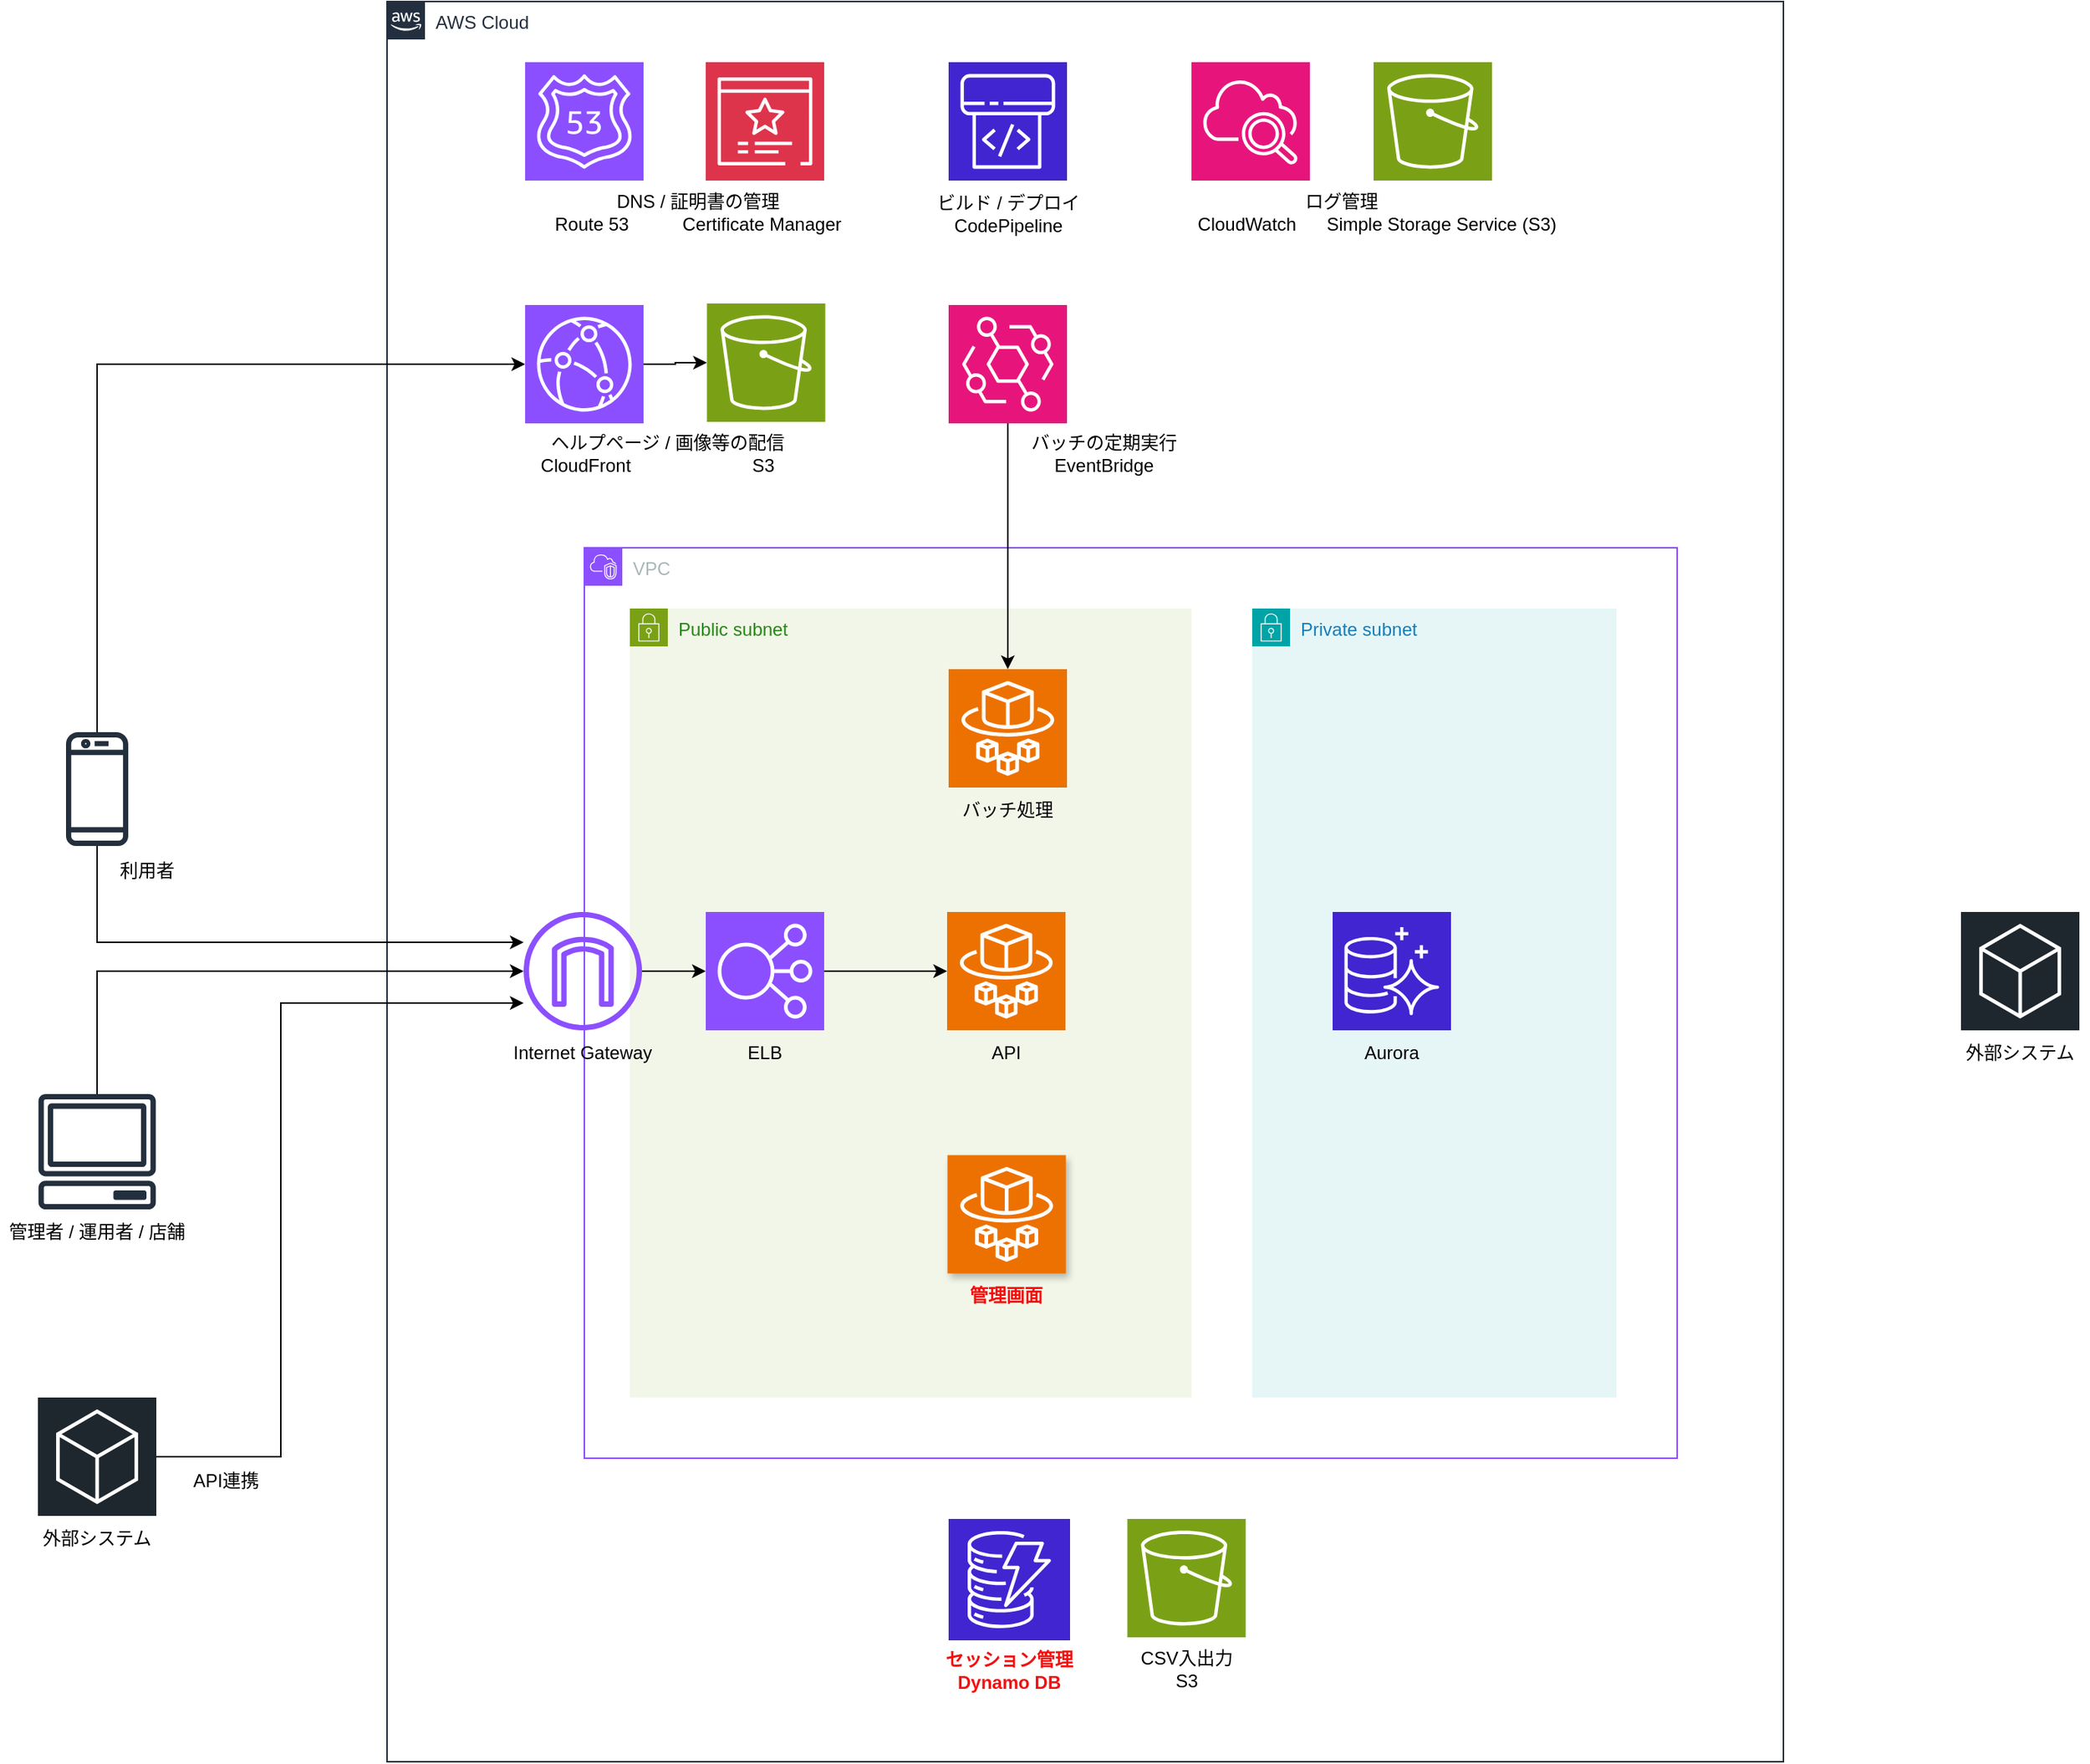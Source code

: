 <mxfile version="24.0.7" type="github">
  <diagram name="ページ1" id="Oi9slwg6Us3ZP47cyHEc">
    <mxGraphModel dx="2550" dy="1946" grid="1" gridSize="10" guides="1" tooltips="1" connect="1" arrows="1" fold="1" page="1" pageScale="1" pageWidth="827" pageHeight="1169" math="0" shadow="0">
      <root>
        <mxCell id="0" />
        <mxCell id="1" parent="0" />
        <mxCell id="jqQTEuOriUqX5UfLK2Gr-1" value="Public subnet" style="points=[[0,0],[0.25,0],[0.5,0],[0.75,0],[1,0],[1,0.25],[1,0.5],[1,0.75],[1,1],[0.75,1],[0.5,1],[0.25,1],[0,1],[0,0.75],[0,0.5],[0,0.25]];outlineConnect=0;gradientColor=none;html=1;whiteSpace=wrap;fontSize=12;fontStyle=0;container=1;pointerEvents=0;collapsible=0;recursiveResize=0;shape=mxgraph.aws4.group;grIcon=mxgraph.aws4.group_security_group;grStroke=0;strokeColor=#7AA116;fillColor=#F2F6E8;verticalAlign=top;align=left;spacingLeft=30;fontColor=#248814;dashed=0;" vertex="1" parent="1">
          <mxGeometry x="-50" y="200" width="370" height="520" as="geometry" />
        </mxCell>
        <mxCell id="jqQTEuOriUqX5UfLK2Gr-7" value="" style="sketch=0;points=[[0,0,0],[0.25,0,0],[0.5,0,0],[0.75,0,0],[1,0,0],[0,1,0],[0.25,1,0],[0.5,1,0],[0.75,1,0],[1,1,0],[0,0.25,0],[0,0.5,0],[0,0.75,0],[1,0.25,0],[1,0.5,0],[1,0.75,0]];outlineConnect=0;fontColor=#232F3E;fillColor=#ED7100;strokeColor=#ffffff;dashed=0;verticalLabelPosition=bottom;verticalAlign=top;align=center;html=1;fontSize=12;fontStyle=0;aspect=fixed;shape=mxgraph.aws4.resourceIcon;resIcon=mxgraph.aws4.fargate;" vertex="1" parent="jqQTEuOriUqX5UfLK2Gr-1">
          <mxGeometry x="210" y="40" width="78" height="78" as="geometry" />
        </mxCell>
        <mxCell id="jqQTEuOriUqX5UfLK2Gr-8" value="" style="sketch=0;points=[[0,0,0],[0.25,0,0],[0.5,0,0],[0.75,0,0],[1,0,0],[0,1,0],[0.25,1,0],[0.5,1,0],[0.75,1,0],[1,1,0],[0,0.25,0],[0,0.5,0],[0,0.75,0],[1,0.25,0],[1,0.5,0],[1,0.75,0]];outlineConnect=0;fontColor=#232F3E;fillColor=#ED7100;strokeColor=#ffffff;dashed=0;verticalLabelPosition=bottom;verticalAlign=top;align=center;html=1;fontSize=12;fontStyle=0;aspect=fixed;shape=mxgraph.aws4.resourceIcon;resIcon=mxgraph.aws4.fargate;" vertex="1" parent="jqQTEuOriUqX5UfLK2Gr-1">
          <mxGeometry x="209" y="200" width="78" height="78" as="geometry" />
        </mxCell>
        <mxCell id="jqQTEuOriUqX5UfLK2Gr-9" value="" style="sketch=0;points=[[0,0,0],[0.25,0,0],[0.5,0,0],[0.75,0,0],[1,0,0],[0,1,0],[0.25,1,0],[0.5,1,0],[0.75,1,0],[1,1,0],[0,0.25,0],[0,0.5,0],[0,0.75,0],[1,0.25,0],[1,0.5,0],[1,0.75,0]];outlineConnect=0;fontColor=#232F3E;fillColor=#ED7100;strokeColor=#ffffff;dashed=0;verticalLabelPosition=bottom;verticalAlign=top;align=center;html=1;fontSize=12;fontStyle=0;aspect=fixed;shape=mxgraph.aws4.resourceIcon;resIcon=mxgraph.aws4.fargate;shadow=1;perimeterSpacing=1;strokeWidth=0;" vertex="1" parent="jqQTEuOriUqX5UfLK2Gr-1">
          <mxGeometry x="209" y="360" width="78" height="78" as="geometry" />
        </mxCell>
        <mxCell id="jqQTEuOriUqX5UfLK2Gr-10" value="バッチ処理" style="text;strokeColor=none;align=center;fillColor=none;html=1;verticalAlign=middle;whiteSpace=wrap;rounded=0;" vertex="1" parent="jqQTEuOriUqX5UfLK2Gr-1">
          <mxGeometry x="204" y="118" width="90" height="30" as="geometry" />
        </mxCell>
        <mxCell id="jqQTEuOriUqX5UfLK2Gr-11" value="API" style="text;strokeColor=none;align=center;fillColor=none;html=1;verticalAlign=middle;whiteSpace=wrap;rounded=0;" vertex="1" parent="jqQTEuOriUqX5UfLK2Gr-1">
          <mxGeometry x="203" y="278" width="90" height="30" as="geometry" />
        </mxCell>
        <mxCell id="jqQTEuOriUqX5UfLK2Gr-12" value="管理画面" style="text;strokeColor=none;align=center;fillColor=none;html=1;verticalAlign=middle;whiteSpace=wrap;rounded=0;fontColor=#f50f0f;fontStyle=1" vertex="1" parent="jqQTEuOriUqX5UfLK2Gr-1">
          <mxGeometry x="203" y="438" width="90" height="30" as="geometry" />
        </mxCell>
        <mxCell id="jqQTEuOriUqX5UfLK2Gr-96" value="" style="edgeStyle=orthogonalEdgeStyle;rounded=0;orthogonalLoop=1;jettySize=auto;html=1;entryX=0;entryY=0.5;entryDx=0;entryDy=0;entryPerimeter=0;" edge="1" parent="jqQTEuOriUqX5UfLK2Gr-1" source="jqQTEuOriUqX5UfLK2Gr-34" target="jqQTEuOriUqX5UfLK2Gr-8">
          <mxGeometry relative="1" as="geometry" />
        </mxCell>
        <mxCell id="jqQTEuOriUqX5UfLK2Gr-34" value="" style="sketch=0;points=[[0,0,0],[0.25,0,0],[0.5,0,0],[0.75,0,0],[1,0,0],[0,1,0],[0.25,1,0],[0.5,1,0],[0.75,1,0],[1,1,0],[0,0.25,0],[0,0.5,0],[0,0.75,0],[1,0.25,0],[1,0.5,0],[1,0.75,0]];outlineConnect=0;fontColor=#232F3E;fillColor=#8C4FFF;strokeColor=#ffffff;dashed=0;verticalLabelPosition=bottom;verticalAlign=top;align=center;html=1;fontSize=12;fontStyle=0;aspect=fixed;shape=mxgraph.aws4.resourceIcon;resIcon=mxgraph.aws4.elastic_load_balancing;" vertex="1" parent="jqQTEuOriUqX5UfLK2Gr-1">
          <mxGeometry x="50" y="200" width="78" height="78" as="geometry" />
        </mxCell>
        <mxCell id="jqQTEuOriUqX5UfLK2Gr-46" value="ELB" style="text;strokeColor=none;align=center;fillColor=none;html=1;verticalAlign=middle;whiteSpace=wrap;rounded=0;" vertex="1" parent="jqQTEuOriUqX5UfLK2Gr-1">
          <mxGeometry x="44" y="278" width="90" height="30" as="geometry" />
        </mxCell>
        <mxCell id="jqQTEuOriUqX5UfLK2Gr-6" value="Private subnet" style="points=[[0,0],[0.25,0],[0.5,0],[0.75,0],[1,0],[1,0.25],[1,0.5],[1,0.75],[1,1],[0.75,1],[0.5,1],[0.25,1],[0,1],[0,0.75],[0,0.5],[0,0.25]];outlineConnect=0;gradientColor=none;html=1;whiteSpace=wrap;fontSize=12;fontStyle=0;container=1;pointerEvents=0;collapsible=0;recursiveResize=0;shape=mxgraph.aws4.group;grIcon=mxgraph.aws4.group_security_group;grStroke=0;strokeColor=#00A4A6;fillColor=#E6F6F7;verticalAlign=top;align=left;spacingLeft=30;fontColor=#147EBA;dashed=0;" vertex="1" parent="1">
          <mxGeometry x="360" y="200" width="240" height="520" as="geometry" />
        </mxCell>
        <mxCell id="jqQTEuOriUqX5UfLK2Gr-13" value="" style="sketch=0;points=[[0,0,0],[0.25,0,0],[0.5,0,0],[0.75,0,0],[1,0,0],[0,1,0],[0.25,1,0],[0.5,1,0],[0.75,1,0],[1,1,0],[0,0.25,0],[0,0.5,0],[0,0.75,0],[1,0.25,0],[1,0.5,0],[1,0.75,0]];outlineConnect=0;fontColor=#232F3E;fillColor=#4125D0;strokeColor=#ffffff;dashed=0;verticalLabelPosition=bottom;verticalAlign=top;align=center;html=1;fontSize=12;fontStyle=0;aspect=fixed;shape=mxgraph.aws4.resourceIcon;resIcon=mxgraph.aws4.aurora;" vertex="1" parent="jqQTEuOriUqX5UfLK2Gr-6">
          <mxGeometry x="53" y="200" width="78" height="78" as="geometry" />
        </mxCell>
        <mxCell id="jqQTEuOriUqX5UfLK2Gr-16" value="Aurora" style="text;strokeColor=none;align=center;fillColor=none;html=1;verticalAlign=middle;whiteSpace=wrap;rounded=0;" vertex="1" parent="jqQTEuOriUqX5UfLK2Gr-6">
          <mxGeometry x="47" y="278" width="90" height="30" as="geometry" />
        </mxCell>
        <mxCell id="jqQTEuOriUqX5UfLK2Gr-17" value="" style="sketch=0;points=[[0,0,0],[0.25,0,0],[0.5,0,0],[0.75,0,0],[1,0,0],[0,1,0],[0.25,1,0],[0.5,1,0],[0.75,1,0],[1,1,0],[0,0.25,0],[0,0.5,0],[0,0.75,0],[1,0.25,0],[1,0.5,0],[1,0.75,0]];outlineConnect=0;fontColor=#232F3E;fillColor=#4125d0;strokeColor=#ffffff;dashed=0;verticalLabelPosition=bottom;verticalAlign=top;align=center;html=1;fontSize=12;fontStyle=0;aspect=fixed;shape=mxgraph.aws4.resourceIcon;resIcon=mxgraph.aws4.dynamodb;gradientColor=none;" vertex="1" parent="1">
          <mxGeometry x="160" y="800" width="80" height="80" as="geometry" />
        </mxCell>
        <mxCell id="jqQTEuOriUqX5UfLK2Gr-18" value="&lt;div&gt;セッション管理&lt;/div&gt;Dynamo DB" style="text;strokeColor=none;align=center;fillColor=none;html=1;verticalAlign=middle;whiteSpace=wrap;rounded=0;fontColor=#f50f0f;fontStyle=1" vertex="1" parent="1">
          <mxGeometry x="155" y="885" width="90" height="30" as="geometry" />
        </mxCell>
        <mxCell id="jqQTEuOriUqX5UfLK2Gr-19" value="" style="sketch=0;points=[[0,0,0],[0.25,0,0],[0.5,0,0],[0.75,0,0],[1,0,0],[0,1,0],[0.25,1,0],[0.5,1,0],[0.75,1,0],[1,1,0],[0,0.25,0],[0,0.5,0],[0,0.75,0],[1,0.25,0],[1,0.5,0],[1,0.75,0]];outlineConnect=0;fontColor=#232F3E;fillColor=#4125d0;strokeColor=#ffffff;dashed=0;verticalLabelPosition=bottom;verticalAlign=top;align=center;html=1;fontSize=12;fontStyle=0;aspect=fixed;shape=mxgraph.aws4.resourceIcon;resIcon=mxgraph.aws4.codepipeline;" vertex="1" parent="1">
          <mxGeometry x="160" y="-160" width="78" height="78" as="geometry" />
        </mxCell>
        <mxCell id="jqQTEuOriUqX5UfLK2Gr-28" value="" style="sketch=0;points=[[0,0,0],[0.25,0,0],[0.5,0,0],[0.75,0,0],[1,0,0],[0,1,0],[0.25,1,0],[0.5,1,0],[0.75,1,0],[1,1,0],[0,0.25,0],[0,0.5,0],[0,0.75,0],[1,0.25,0],[1,0.5,0],[1,0.75,0]];points=[[0,0,0],[0.25,0,0],[0.5,0,0],[0.75,0,0],[1,0,0],[0,1,0],[0.25,1,0],[0.5,1,0],[0.75,1,0],[1,1,0],[0,0.25,0],[0,0.5,0],[0,0.75,0],[1,0.25,0],[1,0.5,0],[1,0.75,0]];outlineConnect=0;fontColor=#232F3E;fillColor=#E7157B;strokeColor=#ffffff;dashed=0;verticalLabelPosition=bottom;verticalAlign=top;align=center;html=1;fontSize=12;fontStyle=0;aspect=fixed;shape=mxgraph.aws4.resourceIcon;resIcon=mxgraph.aws4.cloudwatch_2;" vertex="1" parent="1">
          <mxGeometry x="320" y="-160" width="78" height="78" as="geometry" />
        </mxCell>
        <mxCell id="jqQTEuOriUqX5UfLK2Gr-29" value="ログ管理&amp;nbsp; &amp;nbsp; &amp;nbsp; &amp;nbsp; &amp;nbsp; &amp;nbsp; &amp;nbsp; &amp;nbsp; &amp;nbsp;&amp;nbsp;&lt;div&gt;CloudWatch&amp;nbsp; &amp;nbsp; &amp;nbsp;&amp;nbsp;&lt;span style=&quot;background-color: initial;&quot;&gt;Simple Storage Service (S3)&amp;nbsp; &amp;nbsp;&amp;nbsp;&lt;/span&gt;&lt;/div&gt;" style="text;strokeColor=none;align=center;fillColor=none;html=1;verticalAlign=middle;whiteSpace=wrap;rounded=0;" vertex="1" parent="1">
          <mxGeometry x="296.5" y="-76" width="303.5" height="30" as="geometry" />
        </mxCell>
        <mxCell id="jqQTEuOriUqX5UfLK2Gr-77" value="" style="edgeStyle=orthogonalEdgeStyle;rounded=0;orthogonalLoop=1;jettySize=auto;html=1;" edge="1" parent="1" source="jqQTEuOriUqX5UfLK2Gr-30" target="jqQTEuOriUqX5UfLK2Gr-49">
          <mxGeometry relative="1" as="geometry" />
        </mxCell>
        <mxCell id="jqQTEuOriUqX5UfLK2Gr-30" value="" style="sketch=0;points=[[0,0,0],[0.25,0,0],[0.5,0,0],[0.75,0,0],[1,0,0],[0,1,0],[0.25,1,0],[0.5,1,0],[0.75,1,0],[1,1,0],[0,0.25,0],[0,0.5,0],[0,0.75,0],[1,0.25,0],[1,0.5,0],[1,0.75,0]];outlineConnect=0;fontColor=#232F3E;fillColor=#8C4FFF;strokeColor=#ffffff;dashed=0;verticalLabelPosition=bottom;verticalAlign=top;align=center;html=1;fontSize=12;fontStyle=0;aspect=fixed;shape=mxgraph.aws4.resourceIcon;resIcon=mxgraph.aws4.cloudfront;" vertex="1" parent="1">
          <mxGeometry x="-119" width="78" height="78" as="geometry" />
        </mxCell>
        <mxCell id="jqQTEuOriUqX5UfLK2Gr-31" value="ヘルプページ / 画像等の配信&lt;div&gt;CloudFront&amp;nbsp; &amp;nbsp; &amp;nbsp; &amp;nbsp; &amp;nbsp; &amp;nbsp; &amp;nbsp; &amp;nbsp; &amp;nbsp; &amp;nbsp; &amp;nbsp; &amp;nbsp; S3&amp;nbsp; &amp;nbsp;&amp;nbsp;&lt;/div&gt;" style="text;strokeColor=none;align=center;fillColor=none;html=1;verticalAlign=middle;whiteSpace=wrap;rounded=0;" vertex="1" parent="1">
          <mxGeometry x="-110" y="83" width="170" height="30" as="geometry" />
        </mxCell>
        <mxCell id="jqQTEuOriUqX5UfLK2Gr-32" value="" style="sketch=0;points=[[0,0,0],[0.25,0,0],[0.5,0,0],[0.75,0,0],[1,0,0],[0,1,0],[0.25,1,0],[0.5,1,0],[0.75,1,0],[1,1,0],[0,0.25,0],[0,0.5,0],[0,0.75,0],[1,0.25,0],[1,0.5,0],[1,0.75,0]];outlineConnect=0;fontColor=#232F3E;fillColor=#8C4FFF;strokeColor=#ffffff;dashed=0;verticalLabelPosition=bottom;verticalAlign=top;align=center;html=1;fontSize=12;fontStyle=0;aspect=fixed;shape=mxgraph.aws4.resourceIcon;resIcon=mxgraph.aws4.route_53;" vertex="1" parent="1">
          <mxGeometry x="-119" y="-160" width="78" height="78" as="geometry" />
        </mxCell>
        <mxCell id="jqQTEuOriUqX5UfLK2Gr-47" value="" style="sketch=0;points=[[0,0,0],[0.25,0,0],[0.5,0,0],[0.75,0,0],[1,0,0],[0,1,0],[0.25,1,0],[0.5,1,0],[0.75,1,0],[1,1,0],[0,0.25,0],[0,0.5,0],[0,0.75,0],[1,0.25,0],[1,0.5,0],[1,0.75,0]];outlineConnect=0;fontColor=#232F3E;fillColor=#7AA116;strokeColor=#ffffff;dashed=0;verticalLabelPosition=bottom;verticalAlign=top;align=center;html=1;fontSize=12;fontStyle=0;aspect=fixed;shape=mxgraph.aws4.resourceIcon;resIcon=mxgraph.aws4.s3;" vertex="1" parent="1">
          <mxGeometry x="440" y="-160" width="78" height="78" as="geometry" />
        </mxCell>
        <mxCell id="jqQTEuOriUqX5UfLK2Gr-49" value="" style="sketch=0;points=[[0,0,0],[0.25,0,0],[0.5,0,0],[0.75,0,0],[1,0,0],[0,1,0],[0.25,1,0],[0.5,1,0],[0.75,1,0],[1,1,0],[0,0.25,0],[0,0.5,0],[0,0.75,0],[1,0.25,0],[1,0.5,0],[1,0.75,0]];outlineConnect=0;fontColor=#232F3E;fillColor=#7AA116;strokeColor=#ffffff;dashed=0;verticalLabelPosition=bottom;verticalAlign=top;align=center;html=1;fontSize=12;fontStyle=0;aspect=fixed;shape=mxgraph.aws4.resourceIcon;resIcon=mxgraph.aws4.s3;" vertex="1" parent="1">
          <mxGeometry x="0.75" y="-1" width="78" height="78" as="geometry" />
        </mxCell>
        <mxCell id="jqQTEuOriUqX5UfLK2Gr-51" value="" style="sketch=0;points=[[0,0,0],[0.25,0,0],[0.5,0,0],[0.75,0,0],[1,0,0],[0,1,0],[0.25,1,0],[0.5,1,0],[0.75,1,0],[1,1,0],[0,0.25,0],[0,0.5,0],[0,0.75,0],[1,0.25,0],[1,0.5,0],[1,0.75,0]];outlineConnect=0;fontColor=#232F3E;fillColor=#7AA116;strokeColor=#ffffff;dashed=0;verticalLabelPosition=bottom;verticalAlign=top;align=center;html=1;fontSize=12;fontStyle=0;aspect=fixed;shape=mxgraph.aws4.resourceIcon;resIcon=mxgraph.aws4.s3;" vertex="1" parent="1">
          <mxGeometry x="277.75" y="800" width="78" height="78" as="geometry" />
        </mxCell>
        <mxCell id="jqQTEuOriUqX5UfLK2Gr-52" value="CSV入出力&lt;div&gt;S3&lt;/div&gt;" style="text;strokeColor=none;align=center;fillColor=none;html=1;verticalAlign=middle;whiteSpace=wrap;rounded=0;" vertex="1" parent="1">
          <mxGeometry x="220" y="884" width="193.5" height="30" as="geometry" />
        </mxCell>
        <mxCell id="jqQTEuOriUqX5UfLK2Gr-55" value="VPC" style="points=[[0,0],[0.25,0],[0.5,0],[0.75,0],[1,0],[1,0.25],[1,0.5],[1,0.75],[1,1],[0.75,1],[0.5,1],[0.25,1],[0,1],[0,0.75],[0,0.5],[0,0.25]];outlineConnect=0;gradientColor=none;html=1;whiteSpace=wrap;fontSize=12;fontStyle=0;container=1;pointerEvents=0;collapsible=0;recursiveResize=0;shape=mxgraph.aws4.group;grIcon=mxgraph.aws4.group_vpc2;strokeColor=#8C4FFF;fillColor=none;verticalAlign=top;align=left;spacingLeft=30;fontColor=#AAB7B8;dashed=0;" vertex="1" parent="1">
          <mxGeometry x="-80" y="160" width="720" height="600" as="geometry" />
        </mxCell>
        <mxCell id="jqQTEuOriUqX5UfLK2Gr-56" value="AWS Cloud" style="points=[[0,0],[0.25,0],[0.5,0],[0.75,0],[1,0],[1,0.25],[1,0.5],[1,0.75],[1,1],[0.75,1],[0.5,1],[0.25,1],[0,1],[0,0.75],[0,0.5],[0,0.25]];outlineConnect=0;gradientColor=none;html=1;whiteSpace=wrap;fontSize=12;fontStyle=0;container=1;pointerEvents=0;collapsible=0;recursiveResize=0;shape=mxgraph.aws4.group;grIcon=mxgraph.aws4.group_aws_cloud_alt;strokeColor=#232F3E;fillColor=none;verticalAlign=top;align=left;spacingLeft=30;fontColor=#232F3E;dashed=0;" vertex="1" parent="1">
          <mxGeometry x="-210" y="-200" width="920" height="1160" as="geometry" />
        </mxCell>
        <mxCell id="jqQTEuOriUqX5UfLK2Gr-61" value="" style="sketch=0;points=[[0,0,0],[0.25,0,0],[0.5,0,0],[0.75,0,0],[1,0,0],[0,1,0],[0.25,1,0],[0.5,1,0],[0.75,1,0],[1,1,0],[0,0.25,0],[0,0.5,0],[0,0.75,0],[1,0.25,0],[1,0.5,0],[1,0.75,0]];outlineConnect=0;fontColor=#232F3E;fillColor=#E7157B;strokeColor=#ffffff;dashed=0;verticalLabelPosition=bottom;verticalAlign=top;align=center;html=1;fontSize=12;fontStyle=0;aspect=fixed;shape=mxgraph.aws4.resourceIcon;resIcon=mxgraph.aws4.eventbridge;" vertex="1" parent="jqQTEuOriUqX5UfLK2Gr-56">
          <mxGeometry x="370" y="200" width="78" height="78" as="geometry" />
        </mxCell>
        <mxCell id="jqQTEuOriUqX5UfLK2Gr-63" value="バッチの定期実行&lt;div&gt;EventBridge&lt;/div&gt;" style="text;strokeColor=none;align=center;fillColor=none;html=1;verticalAlign=middle;whiteSpace=wrap;rounded=0;" vertex="1" parent="jqQTEuOriUqX5UfLK2Gr-56">
          <mxGeometry x="410" y="283" width="125" height="30" as="geometry" />
        </mxCell>
        <mxCell id="jqQTEuOriUqX5UfLK2Gr-64" value="" style="sketch=0;outlineConnect=0;fontColor=#232F3E;gradientColor=none;fillColor=#8C4FFF;strokeColor=none;dashed=0;verticalLabelPosition=bottom;verticalAlign=top;align=center;html=1;fontSize=12;fontStyle=0;aspect=fixed;pointerEvents=1;shape=mxgraph.aws4.internet_gateway;" vertex="1" parent="jqQTEuOriUqX5UfLK2Gr-56">
          <mxGeometry x="90" y="600" width="78" height="78" as="geometry" />
        </mxCell>
        <mxCell id="jqQTEuOriUqX5UfLK2Gr-65" value="Internet Gateway" style="text;strokeColor=none;align=center;fillColor=none;html=1;verticalAlign=middle;whiteSpace=wrap;rounded=0;" vertex="1" parent="jqQTEuOriUqX5UfLK2Gr-56">
          <mxGeometry x="69" y="678" width="120" height="30" as="geometry" />
        </mxCell>
        <mxCell id="jqQTEuOriUqX5UfLK2Gr-71" value="" style="sketch=0;points=[[0,0,0],[0.25,0,0],[0.5,0,0],[0.75,0,0],[1,0,0],[0,1,0],[0.25,1,0],[0.5,1,0],[0.75,1,0],[1,1,0],[0,0.25,0],[0,0.5,0],[0,0.75,0],[1,0.25,0],[1,0.5,0],[1,0.75,0]];outlineConnect=0;fontColor=#232F3E;fillColor=#DD344C;strokeColor=#ffffff;dashed=0;verticalLabelPosition=bottom;verticalAlign=top;align=center;html=1;fontSize=12;fontStyle=0;aspect=fixed;shape=mxgraph.aws4.resourceIcon;resIcon=mxgraph.aws4.certificate_manager_3;" vertex="1" parent="jqQTEuOriUqX5UfLK2Gr-56">
          <mxGeometry x="210" y="40" width="78" height="78" as="geometry" />
        </mxCell>
        <mxCell id="jqQTEuOriUqX5UfLK2Gr-33" value="DNS / 証明書の管理&lt;div&gt;Route 53　&amp;nbsp; &amp;nbsp; &amp;nbsp; &amp;nbsp;Certificate Manager&lt;/div&gt;" style="text;strokeColor=none;align=center;fillColor=none;html=1;verticalAlign=middle;whiteSpace=wrap;rounded=0;" vertex="1" parent="jqQTEuOriUqX5UfLK2Gr-56">
          <mxGeometry x="100" y="124" width="210" height="30" as="geometry" />
        </mxCell>
        <mxCell id="jqQTEuOriUqX5UfLK2Gr-27" value="ビルド / デプロイ&lt;div&gt;CodePipeline&lt;/div&gt;" style="text;strokeColor=none;align=center;fillColor=none;html=1;verticalAlign=middle;whiteSpace=wrap;rounded=0;" vertex="1" parent="jqQTEuOriUqX5UfLK2Gr-56">
          <mxGeometry x="346.5" y="125" width="125" height="30" as="geometry" />
        </mxCell>
        <mxCell id="jqQTEuOriUqX5UfLK2Gr-57" value="" style="sketch=0;points=[[0,0,0],[0.25,0,0],[0.5,0,0],[0.75,0,0],[1,0,0],[0,1,0],[0.25,1,0],[0.5,1,0],[0.75,1,0],[1,1,0],[0,0.25,0],[0,0.5,0],[0,0.75,0],[1,0.25,0],[1,0.5,0],[1,0.75,0]];gradientDirection=north;outlineConnect=0;fontColor=#232F3E;gradientColor=none;fillColor=#1E262E;strokeColor=#ffffff;dashed=0;verticalLabelPosition=bottom;verticalAlign=top;align=center;html=1;fontSize=12;fontStyle=0;aspect=fixed;shape=mxgraph.aws4.resourceIcon;resIcon=mxgraph.aws4.general;" vertex="1" parent="1">
          <mxGeometry x="827" y="400" width="78" height="78" as="geometry" />
        </mxCell>
        <mxCell id="jqQTEuOriUqX5UfLK2Gr-83" value="" style="edgeStyle=orthogonalEdgeStyle;rounded=0;orthogonalLoop=1;jettySize=auto;html=1;" edge="1" parent="1" source="jqQTEuOriUqX5UfLK2Gr-58" target="jqQTEuOriUqX5UfLK2Gr-64">
          <mxGeometry relative="1" as="geometry">
            <mxPoint x="-283" y="759" as="targetPoint" />
            <Array as="points">
              <mxPoint x="-280" y="759" />
              <mxPoint x="-280" y="460" />
            </Array>
          </mxGeometry>
        </mxCell>
        <mxCell id="jqQTEuOriUqX5UfLK2Gr-58" value="" style="sketch=0;points=[[0,0,0],[0.25,0,0],[0.5,0,0],[0.75,0,0],[1,0,0],[0,1,0],[0.25,1,0],[0.5,1,0],[0.75,1,0],[1,1,0],[0,0.25,0],[0,0.5,0],[0,0.75,0],[1,0.25,0],[1,0.5,0],[1,0.75,0]];gradientDirection=north;outlineConnect=0;fontColor=#232F3E;gradientColor=none;fillColor=#1E262E;strokeColor=#ffffff;dashed=0;verticalLabelPosition=bottom;verticalAlign=top;align=center;html=1;fontSize=12;fontStyle=0;aspect=fixed;shape=mxgraph.aws4.resourceIcon;resIcon=mxgraph.aws4.general;" vertex="1" parent="1">
          <mxGeometry x="-440" y="720" width="78" height="78" as="geometry" />
        </mxCell>
        <mxCell id="jqQTEuOriUqX5UfLK2Gr-81" value="" style="edgeStyle=orthogonalEdgeStyle;rounded=0;orthogonalLoop=1;jettySize=auto;html=1;" edge="1" parent="1" source="jqQTEuOriUqX5UfLK2Gr-59" target="jqQTEuOriUqX5UfLK2Gr-64">
          <mxGeometry relative="1" as="geometry">
            <mxPoint x="-401" y="440" as="targetPoint" />
            <Array as="points">
              <mxPoint x="-401" y="439" />
            </Array>
          </mxGeometry>
        </mxCell>
        <mxCell id="jqQTEuOriUqX5UfLK2Gr-59" value="" style="sketch=0;outlineConnect=0;fontColor=#232F3E;gradientColor=none;fillColor=#232F3D;strokeColor=none;dashed=0;verticalLabelPosition=bottom;verticalAlign=top;align=center;html=1;fontSize=12;fontStyle=0;aspect=fixed;pointerEvents=1;shape=mxgraph.aws4.client;" vertex="1" parent="1">
          <mxGeometry x="-440" y="520" width="78" height="76" as="geometry" />
        </mxCell>
        <mxCell id="jqQTEuOriUqX5UfLK2Gr-76" value="" style="edgeStyle=orthogonalEdgeStyle;rounded=0;orthogonalLoop=1;jettySize=auto;html=1;entryX=0;entryY=0.5;entryDx=0;entryDy=0;entryPerimeter=0;" edge="1" parent="1" source="jqQTEuOriUqX5UfLK2Gr-60" target="jqQTEuOriUqX5UfLK2Gr-30">
          <mxGeometry relative="1" as="geometry">
            <mxPoint x="-401" y="191.0" as="targetPoint" />
            <Array as="points">
              <mxPoint x="-401" y="39" />
            </Array>
          </mxGeometry>
        </mxCell>
        <mxCell id="jqQTEuOriUqX5UfLK2Gr-79" value="" style="edgeStyle=orthogonalEdgeStyle;rounded=0;orthogonalLoop=1;jettySize=auto;html=1;" edge="1" parent="1" source="jqQTEuOriUqX5UfLK2Gr-60" target="jqQTEuOriUqX5UfLK2Gr-64">
          <mxGeometry relative="1" as="geometry">
            <mxPoint x="-401" y="447" as="targetPoint" />
            <Array as="points">
              <mxPoint x="-401" y="420" />
            </Array>
          </mxGeometry>
        </mxCell>
        <mxCell id="jqQTEuOriUqX5UfLK2Gr-60" value="" style="sketch=0;outlineConnect=0;fontColor=#232F3E;gradientColor=none;fillColor=#232F3D;strokeColor=none;dashed=0;verticalLabelPosition=bottom;verticalAlign=top;align=center;html=1;fontSize=12;fontStyle=0;aspect=fixed;pointerEvents=1;shape=mxgraph.aws4.mobile_client;" vertex="1" parent="1">
          <mxGeometry x="-421.5" y="280" width="41" height="78" as="geometry" />
        </mxCell>
        <mxCell id="jqQTEuOriUqX5UfLK2Gr-67" value="外部システム" style="text;strokeColor=none;align=center;fillColor=none;html=1;verticalAlign=middle;whiteSpace=wrap;rounded=0;" vertex="1" parent="1">
          <mxGeometry x="821" y="478" width="90" height="30" as="geometry" />
        </mxCell>
        <mxCell id="jqQTEuOriUqX5UfLK2Gr-68" value="利用者" style="text;strokeColor=none;align=center;fillColor=none;html=1;verticalAlign=middle;whiteSpace=wrap;rounded=0;" vertex="1" parent="1">
          <mxGeometry x="-413" y="358" width="90" height="30" as="geometry" />
        </mxCell>
        <mxCell id="jqQTEuOriUqX5UfLK2Gr-69" value="管理者 / 運用者 / 店舗" style="text;strokeColor=none;align=center;fillColor=none;html=1;verticalAlign=middle;whiteSpace=wrap;rounded=0;" vertex="1" parent="1">
          <mxGeometry x="-465" y="596" width="128" height="30" as="geometry" />
        </mxCell>
        <mxCell id="jqQTEuOriUqX5UfLK2Gr-70" value="外部システム" style="text;strokeColor=none;align=center;fillColor=none;html=1;verticalAlign=middle;whiteSpace=wrap;rounded=0;" vertex="1" parent="1">
          <mxGeometry x="-446" y="798" width="90" height="30" as="geometry" />
        </mxCell>
        <mxCell id="jqQTEuOriUqX5UfLK2Gr-84" value="API連携" style="text;strokeColor=none;align=center;fillColor=none;html=1;verticalAlign=middle;whiteSpace=wrap;rounded=0;" vertex="1" parent="1">
          <mxGeometry x="-361" y="760" width="90" height="30" as="geometry" />
        </mxCell>
        <mxCell id="jqQTEuOriUqX5UfLK2Gr-89" value="" style="edgeStyle=orthogonalEdgeStyle;rounded=0;orthogonalLoop=1;jettySize=auto;html=1;" edge="1" parent="1" source="jqQTEuOriUqX5UfLK2Gr-61" target="jqQTEuOriUqX5UfLK2Gr-7">
          <mxGeometry relative="1" as="geometry" />
        </mxCell>
        <mxCell id="jqQTEuOriUqX5UfLK2Gr-95" value="" style="edgeStyle=orthogonalEdgeStyle;rounded=0;orthogonalLoop=1;jettySize=auto;html=1;entryX=0;entryY=0.5;entryDx=0;entryDy=0;entryPerimeter=0;" edge="1" parent="1" source="jqQTEuOriUqX5UfLK2Gr-64" target="jqQTEuOriUqX5UfLK2Gr-34">
          <mxGeometry relative="1" as="geometry" />
        </mxCell>
      </root>
    </mxGraphModel>
  </diagram>
</mxfile>
